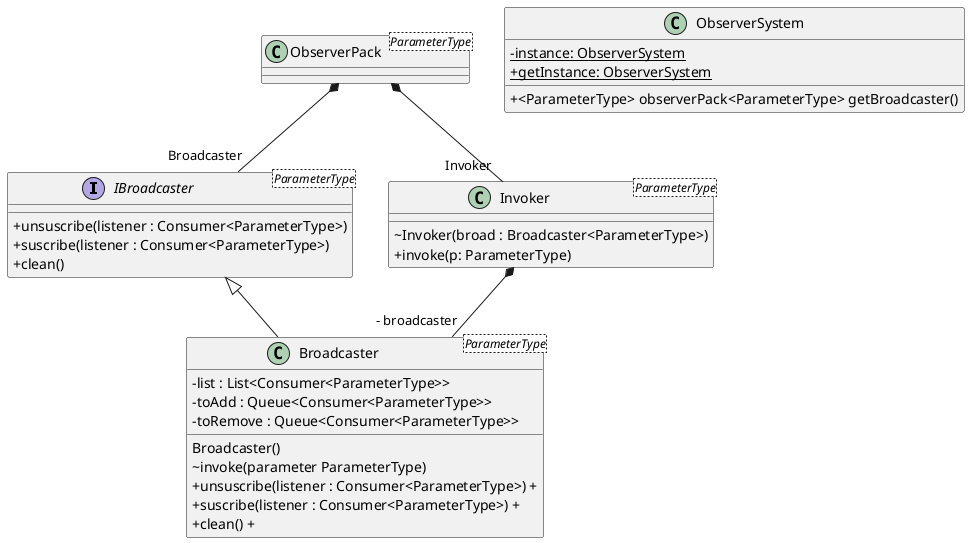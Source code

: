 @startuml
skinparam classAttributeIconSize 0

interface IBroadcaster<ParameterType>{
    +unsuscribe(listener : Consumer<ParameterType>)
    +suscribe(listener : Consumer<ParameterType>)
    +clean()
}

IBroadcaster <|-- Broadcaster

class Broadcaster<ParameterType>{
    -list : List<Consumer<ParameterType>>
    -toAdd : Queue<Consumer<ParameterType>>
    -toRemove : Queue<Consumer<ParameterType>>

    Broadcaster()
    ~ invoke(parameter ParameterType)
    +unsuscribe(listener : Consumer<ParameterType>) +
    +suscribe(listener : Consumer<ParameterType>) +
    +clean() +
}

class Invoker<ParameterType>{
    ~ Invoker(broad : Broadcaster<ParameterType>)
    + invoke(p: ParameterType)
}

class ObserverPack<ParameterType>{

}

ObserverPack *-- "Broadcaster" IBroadcaster
ObserverPack *-- "Invoker" Invoker
Invoker  *-- " - broadcaster" Broadcaster

class ObserverSystem{
    - {static} instance: ObserverSystem
    + {static} getInstance: ObserverSystem
    + <ParameterType> observerPack<ParameterType> getBroadcaster()
}

@enduml